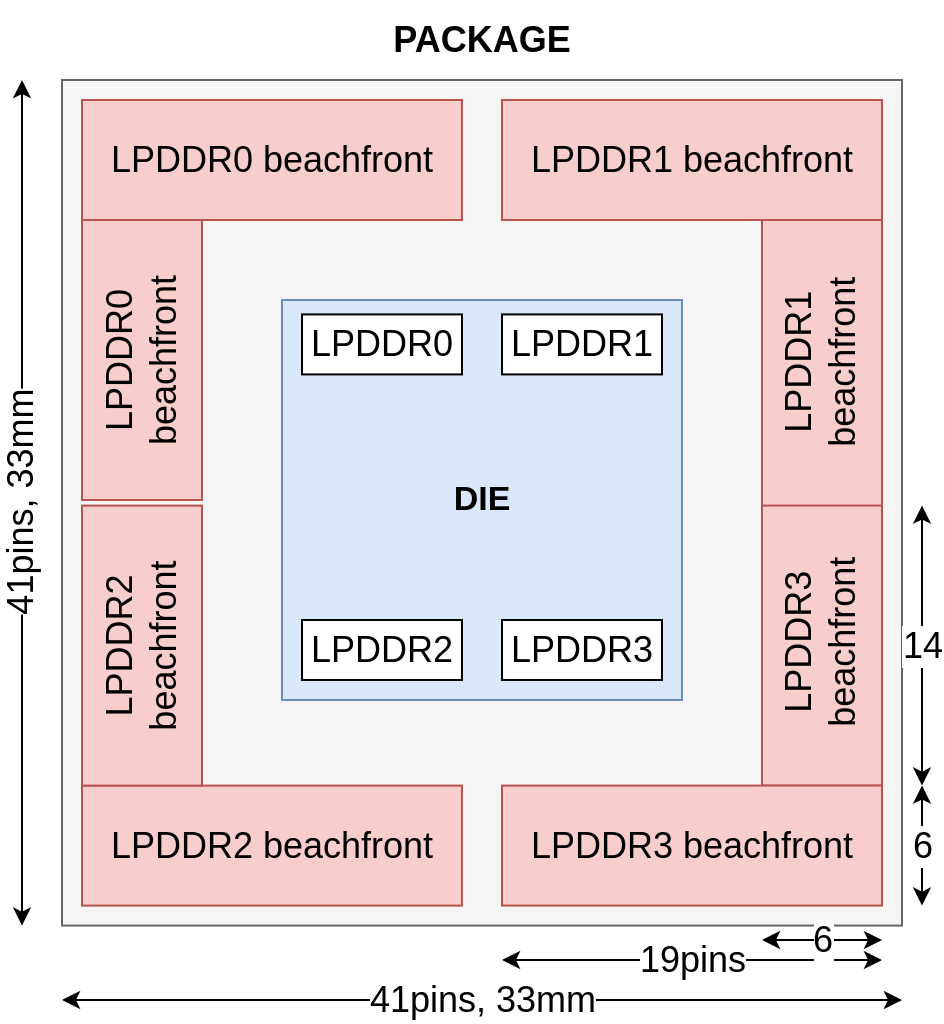 <mxfile version="22.1.7" type="embed">
  <diagram id="6JKhC4nx2Mo8yYP6qF5q" name="Page-1">
    <mxGraphModel dx="-9552" dy="1142" grid="1" gridSize="10" guides="1" tooltips="1" connect="1" arrows="1" fold="1" page="1" pageScale="1" pageWidth="827" pageHeight="1169" math="0" shadow="0">
      <root>
        <mxCell id="0" />
        <mxCell id="1" parent="0" />
        <mxCell id="aLSP1dMjLrZ47AwDUTSs-1" value="" style="rounded=0;whiteSpace=wrap;html=1;fillColor=#f5f5f5;fontColor=#333333;strokeColor=#666666;" vertex="1" parent="1">
          <mxGeometry x="11080" y="860" width="420" height="422.79" as="geometry" />
        </mxCell>
        <mxCell id="aLSP1dMjLrZ47AwDUTSs-2" value="PACKAGE" style="text;html=1;strokeColor=none;fillColor=none;align=center;verticalAlign=middle;whiteSpace=wrap;rounded=0;fontSize=18;fontStyle=1" vertex="1" parent="1">
          <mxGeometry x="11080" y="820" width="420" height="40" as="geometry" />
        </mxCell>
        <mxCell id="aLSP1dMjLrZ47AwDUTSs-3" value="DIE" style="rounded=0;whiteSpace=wrap;html=1;fillColor=#dae8fc;strokeColor=#6c8ebf;fontSize=17;fontStyle=1" vertex="1" parent="1">
          <mxGeometry x="11190" y="970" width="200" height="200" as="geometry" />
        </mxCell>
        <mxCell id="aLSP1dMjLrZ47AwDUTSs-4" value="LPDDR2" style="rounded=0;whiteSpace=wrap;html=1;fontSize=18;" vertex="1" parent="1">
          <mxGeometry x="11200" y="1130" width="80" height="30" as="geometry" />
        </mxCell>
        <mxCell id="aLSP1dMjLrZ47AwDUTSs-5" value="LPDDR3" style="rounded=0;whiteSpace=wrap;html=1;fontSize=18;" vertex="1" parent="1">
          <mxGeometry x="11300" y="1130" width="80" height="30" as="geometry" />
        </mxCell>
        <mxCell id="aLSP1dMjLrZ47AwDUTSs-6" value="LPDDR2 beachfront" style="rounded=0;whiteSpace=wrap;html=1;fillColor=#f8cecc;strokeColor=#b85450;fontSize=18;" vertex="1" parent="1">
          <mxGeometry x="11090" y="1212.79" width="190" height="60" as="geometry" />
        </mxCell>
        <mxCell id="aLSP1dMjLrZ47AwDUTSs-7" value="LPDDR2 beachfront" style="rounded=0;whiteSpace=wrap;html=1;fillColor=#f8cecc;strokeColor=#b85450;fontSize=18;horizontal=0;" vertex="1" parent="1">
          <mxGeometry x="11090" y="1072.79" width="60" height="140" as="geometry" />
        </mxCell>
        <mxCell id="aLSP1dMjLrZ47AwDUTSs-8" value="LPDDR3 beachfront" style="rounded=0;whiteSpace=wrap;html=1;fillColor=#f8cecc;strokeColor=#b85450;fontSize=18;horizontal=0;" vertex="1" parent="1">
          <mxGeometry x="11430" y="1070" width="60" height="142.79" as="geometry" />
        </mxCell>
        <mxCell id="aLSP1dMjLrZ47AwDUTSs-9" value="LPDDR3 beachfront" style="rounded=0;whiteSpace=wrap;html=1;fillColor=#f8cecc;strokeColor=#b85450;fontSize=18;" vertex="1" parent="1">
          <mxGeometry x="11300" y="1212.79" width="190" height="60" as="geometry" />
        </mxCell>
        <mxCell id="aLSP1dMjLrZ47AwDUTSs-10" value="19pins" style="endArrow=classic;startArrow=classic;html=1;rounded=0;fontSize=18;" edge="1" parent="1">
          <mxGeometry width="50" height="50" relative="1" as="geometry">
            <mxPoint x="11300" y="1300" as="sourcePoint" />
            <mxPoint x="11490" y="1300" as="targetPoint" />
          </mxGeometry>
        </mxCell>
        <mxCell id="aLSP1dMjLrZ47AwDUTSs-11" value="41pins, 33mm" style="endArrow=classic;startArrow=classic;html=1;rounded=0;fontSize=18;horizontal=0;" edge="1" parent="1">
          <mxGeometry width="50" height="50" relative="1" as="geometry">
            <mxPoint x="11060" y="1282.79" as="sourcePoint" />
            <mxPoint x="11060" y="860" as="targetPoint" />
          </mxGeometry>
        </mxCell>
        <mxCell id="aLSP1dMjLrZ47AwDUTSs-12" value="41pins, 33mm" style="endArrow=classic;startArrow=classic;html=1;rounded=0;fontSize=18;" edge="1" parent="1">
          <mxGeometry width="50" height="50" relative="1" as="geometry">
            <mxPoint x="11080" y="1320" as="sourcePoint" />
            <mxPoint x="11500" y="1320" as="targetPoint" />
          </mxGeometry>
        </mxCell>
        <mxCell id="aLSP1dMjLrZ47AwDUTSs-13" value="6" style="endArrow=classic;startArrow=classic;html=1;rounded=0;fontSize=18;" edge="1" parent="1">
          <mxGeometry width="50" height="50" relative="1" as="geometry">
            <mxPoint x="11510" y="1272.79" as="sourcePoint" />
            <mxPoint x="11510" y="1212.79" as="targetPoint" />
          </mxGeometry>
        </mxCell>
        <mxCell id="aLSP1dMjLrZ47AwDUTSs-14" value="14" style="endArrow=classic;startArrow=classic;html=1;rounded=0;fontSize=18;" edge="1" parent="1">
          <mxGeometry width="50" height="50" relative="1" as="geometry">
            <mxPoint x="11510" y="1212.79" as="sourcePoint" />
            <mxPoint x="11510" y="1072.79" as="targetPoint" />
          </mxGeometry>
        </mxCell>
        <mxCell id="aLSP1dMjLrZ47AwDUTSs-15" value="6" style="endArrow=classic;startArrow=classic;html=1;rounded=0;fontSize=18;" edge="1" parent="1">
          <mxGeometry width="50" height="50" relative="1" as="geometry">
            <mxPoint x="11430" y="1290" as="sourcePoint" />
            <mxPoint x="11490" y="1290" as="targetPoint" />
          </mxGeometry>
        </mxCell>
        <mxCell id="aLSP1dMjLrZ47AwDUTSs-16" value="LPDDR0" style="rounded=0;whiteSpace=wrap;html=1;fontSize=18;" vertex="1" parent="1">
          <mxGeometry x="11200" y="977.21" width="80" height="30" as="geometry" />
        </mxCell>
        <mxCell id="aLSP1dMjLrZ47AwDUTSs-17" value="LPDDR1" style="rounded=0;whiteSpace=wrap;html=1;fontSize=18;" vertex="1" parent="1">
          <mxGeometry x="11300" y="977.21" width="80" height="30" as="geometry" />
        </mxCell>
        <mxCell id="aLSP1dMjLrZ47AwDUTSs-18" value="LPDDR0 beachfront" style="rounded=0;whiteSpace=wrap;html=1;fillColor=#f8cecc;strokeColor=#b85450;fontSize=18;" vertex="1" parent="1">
          <mxGeometry x="11090" y="870" width="190" height="60" as="geometry" />
        </mxCell>
        <mxCell id="aLSP1dMjLrZ47AwDUTSs-19" value="LPDDR0 beachfront" style="rounded=0;whiteSpace=wrap;html=1;fillColor=#f8cecc;strokeColor=#b85450;fontSize=18;horizontal=0;" vertex="1" parent="1">
          <mxGeometry x="11090" y="930" width="60" height="140" as="geometry" />
        </mxCell>
        <mxCell id="aLSP1dMjLrZ47AwDUTSs-20" value="LPDDR1 beachfront" style="rounded=0;whiteSpace=wrap;html=1;fillColor=#f8cecc;strokeColor=#b85450;fontSize=18;" vertex="1" parent="1">
          <mxGeometry x="11300" y="870" width="190" height="60" as="geometry" />
        </mxCell>
        <mxCell id="aLSP1dMjLrZ47AwDUTSs-21" value="LPDDR1 beachfront" style="rounded=0;whiteSpace=wrap;html=1;fillColor=#f8cecc;strokeColor=#b85450;fontSize=18;horizontal=0;" vertex="1" parent="1">
          <mxGeometry x="11430" y="930" width="60" height="142.79" as="geometry" />
        </mxCell>
      </root>
    </mxGraphModel>
  </diagram>
</mxfile>

